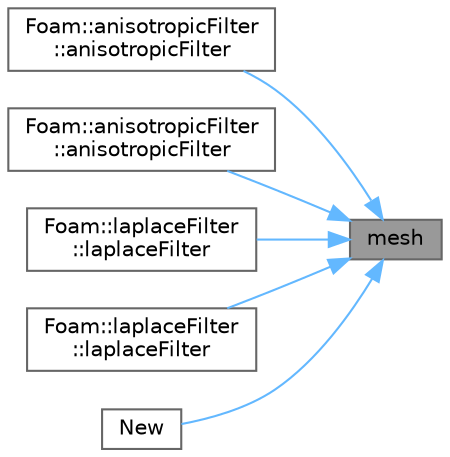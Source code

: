 digraph "mesh"
{
 // LATEX_PDF_SIZE
  bgcolor="transparent";
  edge [fontname=Helvetica,fontsize=10,labelfontname=Helvetica,labelfontsize=10];
  node [fontname=Helvetica,fontsize=10,shape=box,height=0.2,width=0.4];
  rankdir="RL";
  Node1 [id="Node000001",label="mesh",height=0.2,width=0.4,color="gray40", fillcolor="grey60", style="filled", fontcolor="black",tooltip=" "];
  Node1 -> Node2 [id="edge1_Node000001_Node000002",dir="back",color="steelblue1",style="solid",tooltip=" "];
  Node2 [id="Node000002",label="Foam::anisotropicFilter\l::anisotropicFilter",height=0.2,width=0.4,color="grey40", fillcolor="white", style="filled",URL="$classFoam_1_1anisotropicFilter.html#aa1e3c30cfe66be4cef473c1ef13e241c",tooltip=" "];
  Node1 -> Node3 [id="edge2_Node000001_Node000003",dir="back",color="steelblue1",style="solid",tooltip=" "];
  Node3 [id="Node000003",label="Foam::anisotropicFilter\l::anisotropicFilter",height=0.2,width=0.4,color="grey40", fillcolor="white", style="filled",URL="$classFoam_1_1anisotropicFilter.html#a1054a3bdd9be3f4b6109caf21ffcf3b9",tooltip=" "];
  Node1 -> Node4 [id="edge3_Node000001_Node000004",dir="back",color="steelblue1",style="solid",tooltip=" "];
  Node4 [id="Node000004",label="Foam::laplaceFilter\l::laplaceFilter",height=0.2,width=0.4,color="grey40", fillcolor="white", style="filled",URL="$classFoam_1_1laplaceFilter.html#a73c551925f393eea411dfc657938bc1f",tooltip=" "];
  Node1 -> Node5 [id="edge4_Node000001_Node000005",dir="back",color="steelblue1",style="solid",tooltip=" "];
  Node5 [id="Node000005",label="Foam::laplaceFilter\l::laplaceFilter",height=0.2,width=0.4,color="grey40", fillcolor="white", style="filled",URL="$classFoam_1_1laplaceFilter.html#a87f186f0b5de562cf1f79251fec52491",tooltip=" "];
  Node1 -> Node6 [id="edge5_Node000001_Node000006",dir="back",color="steelblue1",style="solid",tooltip=" "];
  Node6 [id="Node000006",label="New",height=0.2,width=0.4,color="grey40", fillcolor="white", style="filled",URL="$classFoam_1_1LESfilter.html#ad08b366265bddaed417ed16eaf412fea",tooltip=" "];
}
